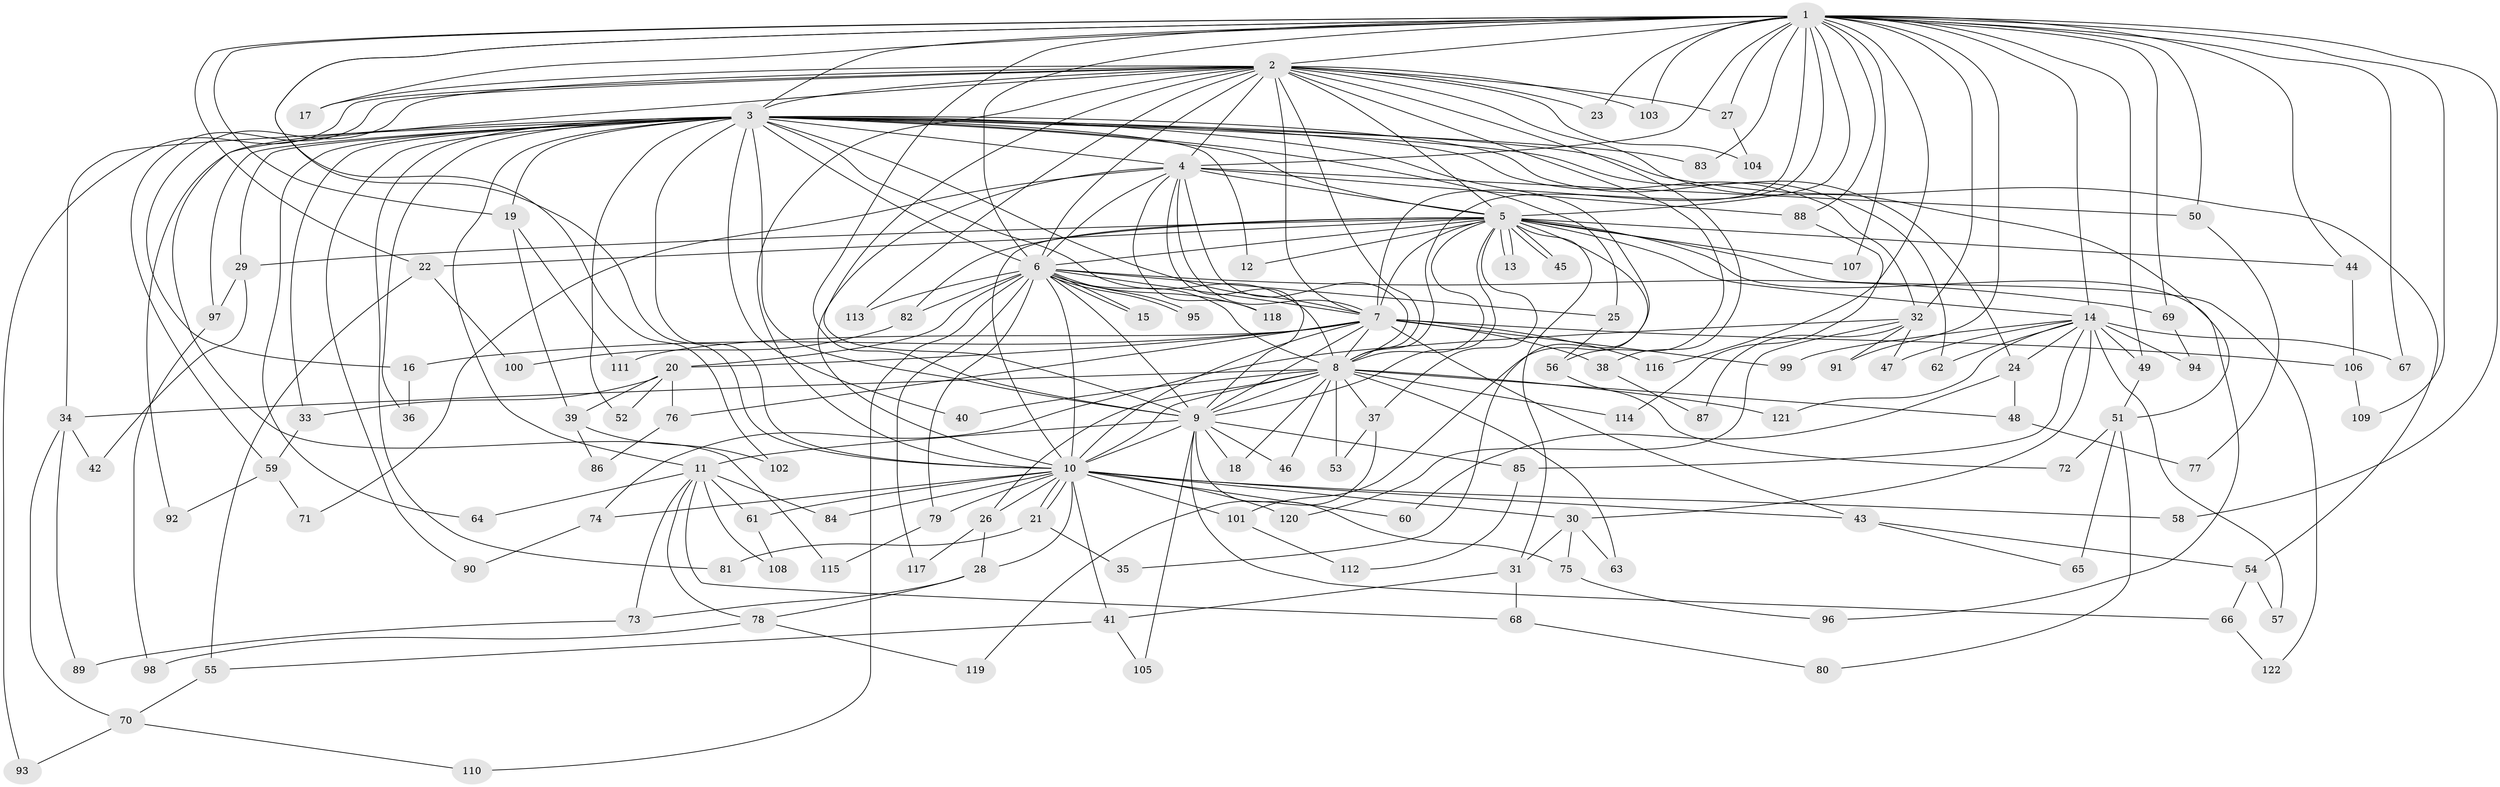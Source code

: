 // Generated by graph-tools (version 1.1) at 2025/01/03/09/25 03:01:35]
// undirected, 122 vertices, 269 edges
graph export_dot {
graph [start="1"]
  node [color=gray90,style=filled];
  1;
  2;
  3;
  4;
  5;
  6;
  7;
  8;
  9;
  10;
  11;
  12;
  13;
  14;
  15;
  16;
  17;
  18;
  19;
  20;
  21;
  22;
  23;
  24;
  25;
  26;
  27;
  28;
  29;
  30;
  31;
  32;
  33;
  34;
  35;
  36;
  37;
  38;
  39;
  40;
  41;
  42;
  43;
  44;
  45;
  46;
  47;
  48;
  49;
  50;
  51;
  52;
  53;
  54;
  55;
  56;
  57;
  58;
  59;
  60;
  61;
  62;
  63;
  64;
  65;
  66;
  67;
  68;
  69;
  70;
  71;
  72;
  73;
  74;
  75;
  76;
  77;
  78;
  79;
  80;
  81;
  82;
  83;
  84;
  85;
  86;
  87;
  88;
  89;
  90;
  91;
  92;
  93;
  94;
  95;
  96;
  97;
  98;
  99;
  100;
  101;
  102;
  103;
  104;
  105;
  106;
  107;
  108;
  109;
  110;
  111;
  112;
  113;
  114;
  115;
  116;
  117;
  118;
  119;
  120;
  121;
  122;
  1 -- 2;
  1 -- 3;
  1 -- 4;
  1 -- 5;
  1 -- 6;
  1 -- 7;
  1 -- 8;
  1 -- 9;
  1 -- 10;
  1 -- 14;
  1 -- 17;
  1 -- 19;
  1 -- 22;
  1 -- 23;
  1 -- 27;
  1 -- 32;
  1 -- 44;
  1 -- 49;
  1 -- 50;
  1 -- 58;
  1 -- 67;
  1 -- 69;
  1 -- 83;
  1 -- 88;
  1 -- 91;
  1 -- 102;
  1 -- 103;
  1 -- 107;
  1 -- 109;
  1 -- 116;
  2 -- 3;
  2 -- 4;
  2 -- 5;
  2 -- 6;
  2 -- 7;
  2 -- 8;
  2 -- 9;
  2 -- 10;
  2 -- 16;
  2 -- 17;
  2 -- 23;
  2 -- 27;
  2 -- 38;
  2 -- 51;
  2 -- 56;
  2 -- 59;
  2 -- 93;
  2 -- 103;
  2 -- 104;
  2 -- 113;
  2 -- 115;
  3 -- 4;
  3 -- 5;
  3 -- 6;
  3 -- 7;
  3 -- 8;
  3 -- 9;
  3 -- 10;
  3 -- 11;
  3 -- 12;
  3 -- 19;
  3 -- 24;
  3 -- 25;
  3 -- 29;
  3 -- 32;
  3 -- 33;
  3 -- 34;
  3 -- 36;
  3 -- 40;
  3 -- 52;
  3 -- 54;
  3 -- 62;
  3 -- 64;
  3 -- 81;
  3 -- 83;
  3 -- 90;
  3 -- 92;
  3 -- 97;
  3 -- 101;
  4 -- 5;
  4 -- 6;
  4 -- 7;
  4 -- 8;
  4 -- 9;
  4 -- 10;
  4 -- 50;
  4 -- 71;
  4 -- 88;
  4 -- 118;
  5 -- 6;
  5 -- 7;
  5 -- 8;
  5 -- 9;
  5 -- 10;
  5 -- 12;
  5 -- 13;
  5 -- 13;
  5 -- 14;
  5 -- 22;
  5 -- 29;
  5 -- 31;
  5 -- 35;
  5 -- 37;
  5 -- 44;
  5 -- 45;
  5 -- 45;
  5 -- 82;
  5 -- 96;
  5 -- 107;
  5 -- 122;
  6 -- 7;
  6 -- 8;
  6 -- 9;
  6 -- 10;
  6 -- 15;
  6 -- 15;
  6 -- 20;
  6 -- 25;
  6 -- 69;
  6 -- 79;
  6 -- 82;
  6 -- 95;
  6 -- 95;
  6 -- 110;
  6 -- 113;
  6 -- 117;
  6 -- 118;
  7 -- 8;
  7 -- 9;
  7 -- 10;
  7 -- 16;
  7 -- 20;
  7 -- 38;
  7 -- 43;
  7 -- 76;
  7 -- 99;
  7 -- 106;
  7 -- 111;
  7 -- 116;
  8 -- 9;
  8 -- 10;
  8 -- 18;
  8 -- 26;
  8 -- 34;
  8 -- 37;
  8 -- 40;
  8 -- 46;
  8 -- 48;
  8 -- 53;
  8 -- 63;
  8 -- 114;
  8 -- 121;
  9 -- 10;
  9 -- 11;
  9 -- 18;
  9 -- 46;
  9 -- 66;
  9 -- 75;
  9 -- 85;
  9 -- 105;
  10 -- 21;
  10 -- 21;
  10 -- 26;
  10 -- 28;
  10 -- 30;
  10 -- 41;
  10 -- 43;
  10 -- 58;
  10 -- 60;
  10 -- 61;
  10 -- 74;
  10 -- 79;
  10 -- 84;
  10 -- 101;
  10 -- 120;
  11 -- 61;
  11 -- 64;
  11 -- 68;
  11 -- 73;
  11 -- 78;
  11 -- 84;
  11 -- 108;
  14 -- 24;
  14 -- 30;
  14 -- 47;
  14 -- 49;
  14 -- 57;
  14 -- 62;
  14 -- 67;
  14 -- 85;
  14 -- 94;
  14 -- 99;
  14 -- 121;
  16 -- 36;
  19 -- 39;
  19 -- 111;
  20 -- 33;
  20 -- 39;
  20 -- 52;
  20 -- 76;
  21 -- 35;
  21 -- 81;
  22 -- 55;
  22 -- 100;
  24 -- 48;
  24 -- 60;
  25 -- 56;
  26 -- 28;
  26 -- 117;
  27 -- 104;
  28 -- 73;
  28 -- 78;
  29 -- 42;
  29 -- 97;
  30 -- 31;
  30 -- 63;
  30 -- 75;
  31 -- 41;
  31 -- 68;
  32 -- 47;
  32 -- 74;
  32 -- 87;
  32 -- 91;
  32 -- 120;
  33 -- 59;
  34 -- 42;
  34 -- 70;
  34 -- 89;
  37 -- 53;
  37 -- 119;
  38 -- 87;
  39 -- 86;
  39 -- 102;
  41 -- 55;
  41 -- 105;
  43 -- 54;
  43 -- 65;
  44 -- 106;
  48 -- 77;
  49 -- 51;
  50 -- 77;
  51 -- 65;
  51 -- 72;
  51 -- 80;
  54 -- 57;
  54 -- 66;
  55 -- 70;
  56 -- 72;
  59 -- 71;
  59 -- 92;
  61 -- 108;
  66 -- 122;
  68 -- 80;
  69 -- 94;
  70 -- 93;
  70 -- 110;
  73 -- 89;
  74 -- 90;
  75 -- 96;
  76 -- 86;
  78 -- 98;
  78 -- 119;
  79 -- 115;
  82 -- 100;
  85 -- 112;
  88 -- 114;
  97 -- 98;
  101 -- 112;
  106 -- 109;
}
